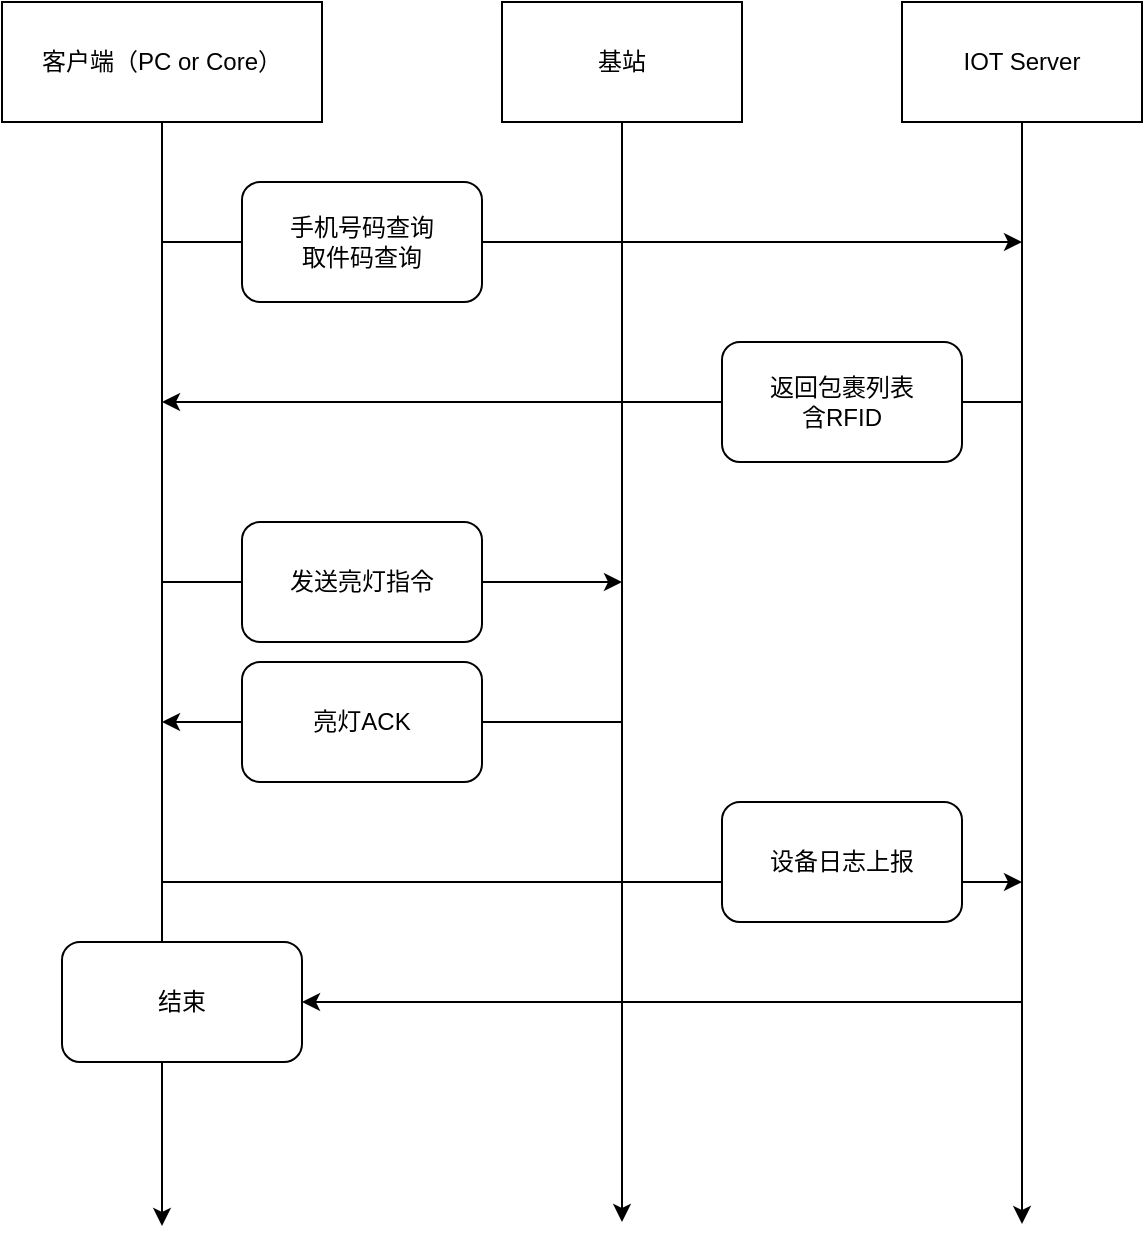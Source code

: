 <mxfile version="15.3.7" type="github">
  <diagram id="d1tQDwwJao9iQbyLHkY7" name="Page-1">
    <mxGraphModel dx="946" dy="512" grid="1" gridSize="10" guides="1" tooltips="1" connect="1" arrows="1" fold="1" page="1" pageScale="1" pageWidth="827" pageHeight="1169" math="0" shadow="0">
      <root>
        <mxCell id="0" />
        <mxCell id="1" parent="0" />
        <mxCell id="UK7tZ_4nZgQJqFE1pbt6-4" style="edgeStyle=orthogonalEdgeStyle;rounded=0;orthogonalLoop=1;jettySize=auto;html=1;" edge="1" parent="1" source="UK7tZ_4nZgQJqFE1pbt6-1">
          <mxGeometry relative="1" as="geometry">
            <mxPoint x="200" y="692" as="targetPoint" />
          </mxGeometry>
        </mxCell>
        <mxCell id="UK7tZ_4nZgQJqFE1pbt6-1" value="客户端（PC or Core）" style="rounded=0;whiteSpace=wrap;html=1;" vertex="1" parent="1">
          <mxGeometry x="120" y="80" width="160" height="60" as="geometry" />
        </mxCell>
        <mxCell id="UK7tZ_4nZgQJqFE1pbt6-6" style="edgeStyle=orthogonalEdgeStyle;rounded=0;orthogonalLoop=1;jettySize=auto;html=1;exitX=0.5;exitY=1;exitDx=0;exitDy=0;" edge="1" parent="1" source="UK7tZ_4nZgQJqFE1pbt6-2">
          <mxGeometry relative="1" as="geometry">
            <mxPoint x="430" y="690" as="targetPoint" />
          </mxGeometry>
        </mxCell>
        <mxCell id="UK7tZ_4nZgQJqFE1pbt6-2" value="基站" style="rounded=0;whiteSpace=wrap;html=1;" vertex="1" parent="1">
          <mxGeometry x="370" y="80" width="120" height="60" as="geometry" />
        </mxCell>
        <mxCell id="UK7tZ_4nZgQJqFE1pbt6-7" style="edgeStyle=orthogonalEdgeStyle;rounded=0;orthogonalLoop=1;jettySize=auto;html=1;exitX=0.5;exitY=1;exitDx=0;exitDy=0;" edge="1" parent="1" source="UK7tZ_4nZgQJqFE1pbt6-3">
          <mxGeometry relative="1" as="geometry">
            <mxPoint x="630" y="691" as="targetPoint" />
          </mxGeometry>
        </mxCell>
        <mxCell id="UK7tZ_4nZgQJqFE1pbt6-3" value="IOT Server" style="rounded=0;whiteSpace=wrap;html=1;" vertex="1" parent="1">
          <mxGeometry x="570" y="80" width="120" height="60" as="geometry" />
        </mxCell>
        <mxCell id="UK7tZ_4nZgQJqFE1pbt6-12" value="" style="endArrow=classic;html=1;startArrow=none;" edge="1" parent="1" source="UK7tZ_4nZgQJqFE1pbt6-13">
          <mxGeometry width="50" height="50" relative="1" as="geometry">
            <mxPoint x="200" y="200" as="sourcePoint" />
            <mxPoint x="630" y="200" as="targetPoint" />
          </mxGeometry>
        </mxCell>
        <mxCell id="UK7tZ_4nZgQJqFE1pbt6-13" value="手机号码查询&lt;br&gt;取件码查询" style="rounded=1;whiteSpace=wrap;html=1;" vertex="1" parent="1">
          <mxGeometry x="240" y="170" width="120" height="60" as="geometry" />
        </mxCell>
        <mxCell id="UK7tZ_4nZgQJqFE1pbt6-14" value="" style="endArrow=none;html=1;" edge="1" parent="1" target="UK7tZ_4nZgQJqFE1pbt6-13">
          <mxGeometry width="50" height="50" relative="1" as="geometry">
            <mxPoint x="200" y="200" as="sourcePoint" />
            <mxPoint x="630" y="200" as="targetPoint" />
          </mxGeometry>
        </mxCell>
        <mxCell id="UK7tZ_4nZgQJqFE1pbt6-15" value="" style="endArrow=classic;html=1;" edge="1" parent="1">
          <mxGeometry width="50" height="50" relative="1" as="geometry">
            <mxPoint x="630" y="280" as="sourcePoint" />
            <mxPoint x="200" y="280" as="targetPoint" />
          </mxGeometry>
        </mxCell>
        <mxCell id="UK7tZ_4nZgQJqFE1pbt6-16" value="返回包裹列表&lt;br&gt;含RFID" style="rounded=1;whiteSpace=wrap;html=1;" vertex="1" parent="1">
          <mxGeometry x="480" y="250" width="120" height="60" as="geometry" />
        </mxCell>
        <mxCell id="UK7tZ_4nZgQJqFE1pbt6-17" value="" style="endArrow=classic;html=1;" edge="1" parent="1">
          <mxGeometry width="50" height="50" relative="1" as="geometry">
            <mxPoint x="200" y="370" as="sourcePoint" />
            <mxPoint x="430" y="370" as="targetPoint" />
          </mxGeometry>
        </mxCell>
        <mxCell id="UK7tZ_4nZgQJqFE1pbt6-19" value="发送亮灯指令" style="rounded=1;whiteSpace=wrap;html=1;" vertex="1" parent="1">
          <mxGeometry x="240" y="340" width="120" height="60" as="geometry" />
        </mxCell>
        <mxCell id="UK7tZ_4nZgQJqFE1pbt6-21" value="" style="endArrow=classic;html=1;" edge="1" parent="1">
          <mxGeometry width="50" height="50" relative="1" as="geometry">
            <mxPoint x="430" y="440" as="sourcePoint" />
            <mxPoint x="200" y="440" as="targetPoint" />
          </mxGeometry>
        </mxCell>
        <mxCell id="UK7tZ_4nZgQJqFE1pbt6-22" value="亮灯ACK" style="rounded=1;whiteSpace=wrap;html=1;" vertex="1" parent="1">
          <mxGeometry x="240" y="410" width="120" height="60" as="geometry" />
        </mxCell>
        <mxCell id="UK7tZ_4nZgQJqFE1pbt6-23" value="" style="endArrow=classic;html=1;" edge="1" parent="1">
          <mxGeometry width="50" height="50" relative="1" as="geometry">
            <mxPoint x="200" y="520" as="sourcePoint" />
            <mxPoint x="630" y="520" as="targetPoint" />
          </mxGeometry>
        </mxCell>
        <mxCell id="UK7tZ_4nZgQJqFE1pbt6-24" value="设备日志上报" style="rounded=1;whiteSpace=wrap;html=1;" vertex="1" parent="1">
          <mxGeometry x="480" y="480" width="120" height="60" as="geometry" />
        </mxCell>
        <mxCell id="UK7tZ_4nZgQJqFE1pbt6-25" value="" style="endArrow=classic;html=1;" edge="1" parent="1" target="UK7tZ_4nZgQJqFE1pbt6-26">
          <mxGeometry width="50" height="50" relative="1" as="geometry">
            <mxPoint x="630" y="580" as="sourcePoint" />
            <mxPoint x="200" y="620" as="targetPoint" />
          </mxGeometry>
        </mxCell>
        <mxCell id="UK7tZ_4nZgQJqFE1pbt6-26" value="结束" style="rounded=1;whiteSpace=wrap;html=1;" vertex="1" parent="1">
          <mxGeometry x="150" y="550" width="120" height="60" as="geometry" />
        </mxCell>
      </root>
    </mxGraphModel>
  </diagram>
</mxfile>
